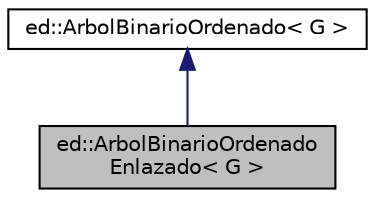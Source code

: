 digraph "ed::ArbolBinarioOrdenadoEnlazado&lt; G &gt;"
{
  edge [fontname="Helvetica",fontsize="10",labelfontname="Helvetica",labelfontsize="10"];
  node [fontname="Helvetica",fontsize="10",shape=record];
  Node0 [label="ed::ArbolBinarioOrdenado\lEnlazado\< G \>",height=0.2,width=0.4,color="black", fillcolor="grey75", style="filled", fontcolor="black"];
  Node1 -> Node0 [dir="back",color="midnightblue",fontsize="10",style="solid",fontname="Helvetica"];
  Node1 [label="ed::ArbolBinarioOrdenado\< G \>",height=0.2,width=0.4,color="black", fillcolor="white", style="filled",URL="$classed_1_1ArbolBinarioOrdenado.html",tooltip="Interfaz para definir un ArbolBinario ordenado. "];
}
